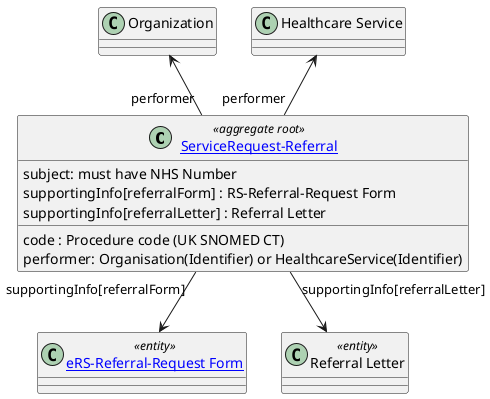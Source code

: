 @startuml


class "[[StructureDefinition-ServiceRequest-Referral.html ServiceRequest-Referral]]" as ServiceRequest <<aggregate root>> {
subject: must have NHS Number
code : Procedure code (UK SNOMED CT)
supportingInfo[referralForm] : RS-Referral-Request Form
supportingInfo[referralLetter] : Referral Letter
performer: Organisation(Identifier) or HealthcareService(Identifier)
}

class "[[Questionnaire-eRS-Referral-Request.html eRS-Referral-Request Form]]" as form <<entity>> {
}

class "Referral Letter" as Composition <<entity>> {
}

class "Healthcare Service" as service

class Organization {
}

ServiceRequest "supportingInfo[referralForm]" --> form
ServiceRequest "supportingInfo[referralLetter]" --> Composition
ServiceRequest "performer" -u-> service
ServiceRequest "performer" -u-> Organization

@enduml
